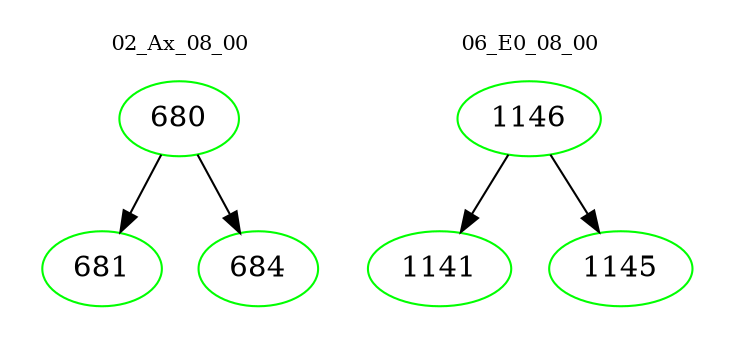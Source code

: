 digraph{
subgraph cluster_0 {
color = white
label = "02_Ax_08_00";
fontsize=10;
T0_680 [label="680", color="green"]
T0_680 -> T0_681 [color="black"]
T0_681 [label="681", color="green"]
T0_680 -> T0_684 [color="black"]
T0_684 [label="684", color="green"]
}
subgraph cluster_1 {
color = white
label = "06_E0_08_00";
fontsize=10;
T1_1146 [label="1146", color="green"]
T1_1146 -> T1_1141 [color="black"]
T1_1141 [label="1141", color="green"]
T1_1146 -> T1_1145 [color="black"]
T1_1145 [label="1145", color="green"]
}
}
